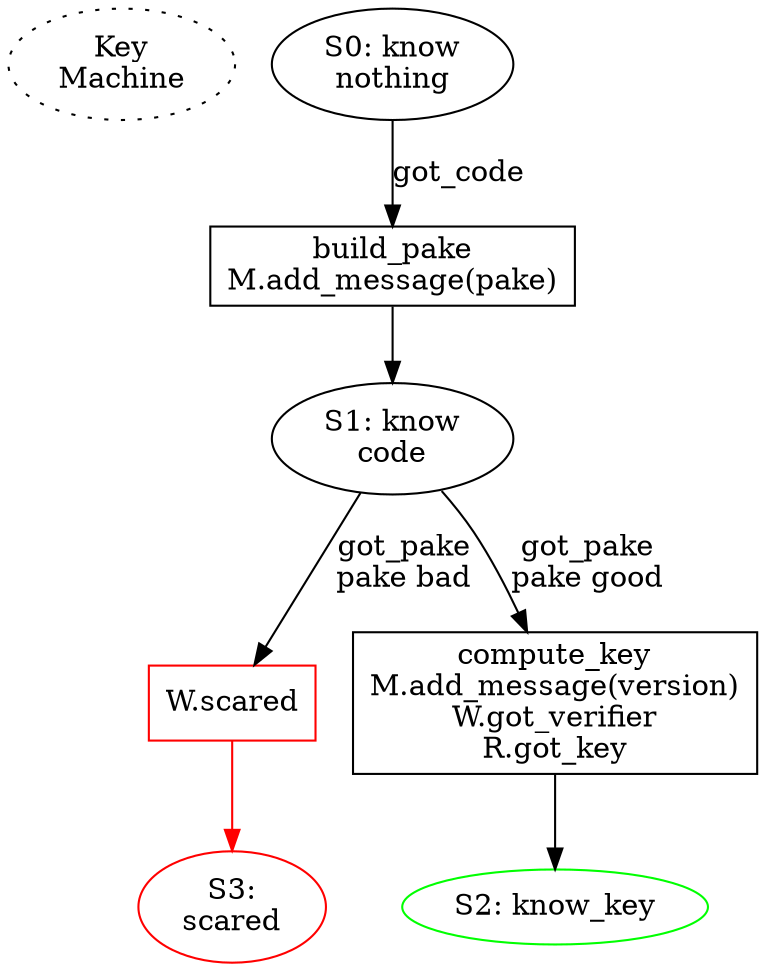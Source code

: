 digraph {

        /* could shave a RTT by committing to the nameplate early, before
        finishing the rest of the code input. While the user is still
        typing/completing the code, we claim the nameplate, open the mailbox,
        and retrieve the peer's PAKE message. Then as soon as the user
        finishes entering the code, we build our own PAKE message, send PAKE,
        compute the key, send VERSION. Starting from the Return, this saves
        two round trips. OTOH it adds consequences to hitting Tab. */

        start [label="Key\nMachine" style="dotted"]

        S0 [label="S0: know\nnothing"]
        S0 -> P0_build [label="got_code"]

        P0_build [shape="box" label="build_pake\nM.add_message(pake)"]
        P0_build -> S1
        S1 [label="S1: know\ncode"]

        /* the Mailbox will deliver each message exactly once, but doesn't
        guarantee ordering: if Alice starts the process, then disconnects,
        then Bob starts (reading PAKE, sending both his PAKE and his VERSION
        phase), then Alice will see both PAKE and VERSION on her next
        connect, and might get the VERSION first.

        The Wormhole will queue inbound messages that it isn't ready for. The
        wormhole shim that lets applications do w.get(phase=) must do
        something similar, queueing inbound messages until it sees one for
        the phase it currently cares about.*/

        S1 -> P_mood_scary [label="got_pake\npake bad"]
        P_mood_scary [shape="box" color="red" label="W.scared"]
        P_mood_scary -> S3 [color="red"]
        S3 [label="S3:\nscared" color="red"]
        S1 -> P1_compute [label="got_pake\npake good"]
        #S1 -> P_mood_lonely [label="close"]

        P1_compute [label="compute_key\nM.add_message(version)\nW.got_verifier\nR.got_key" shape="box"]
        P1_compute -> S2

        S2 [label="S2: know_key" color="green"]

}
